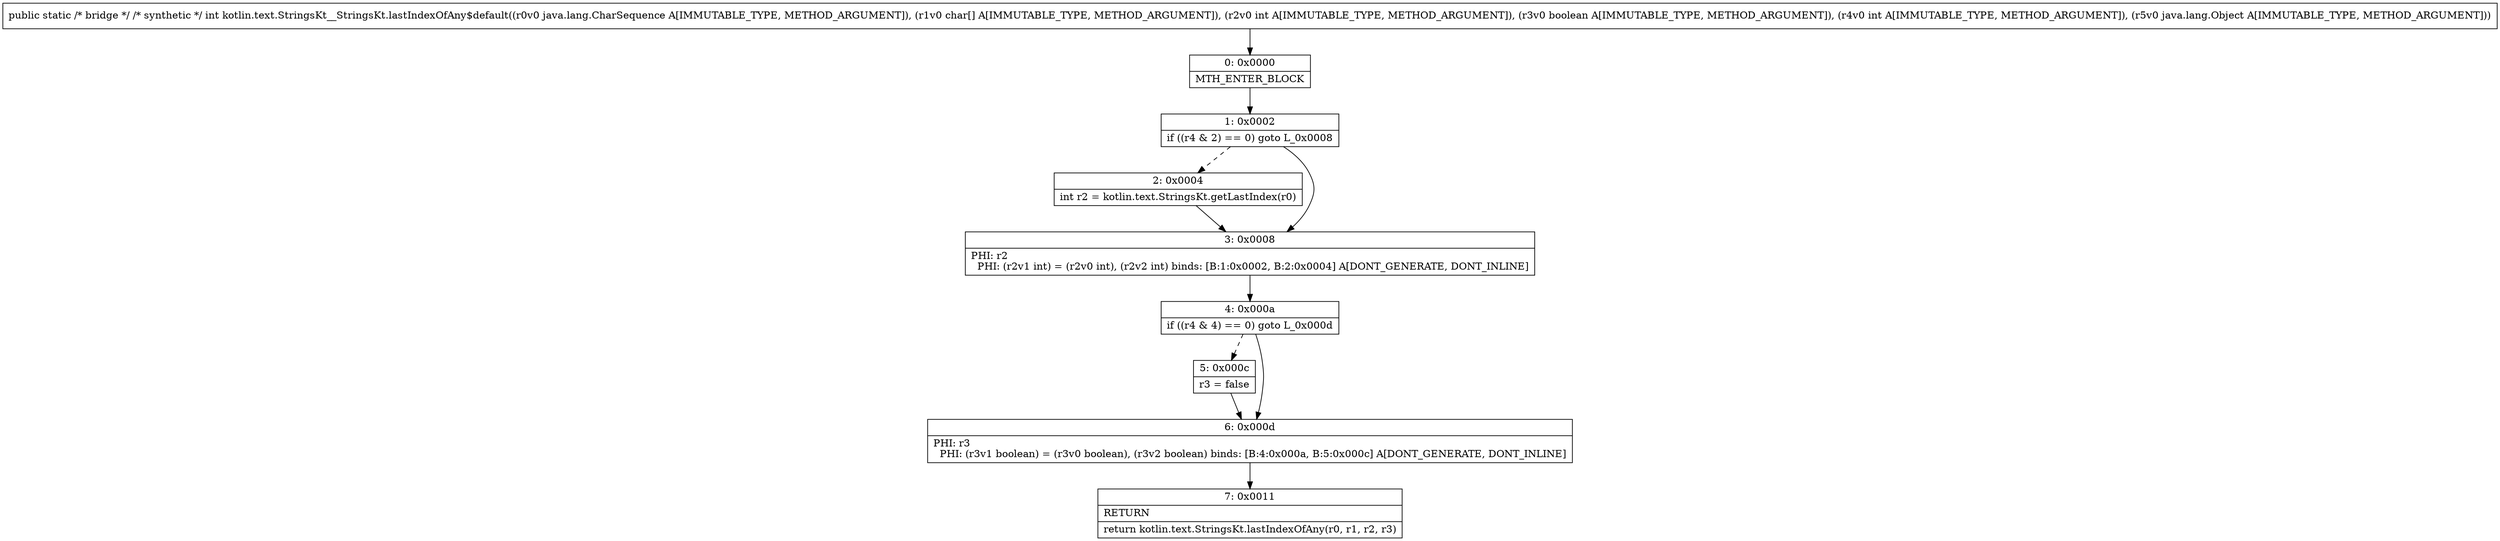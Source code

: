 digraph "CFG forkotlin.text.StringsKt__StringsKt.lastIndexOfAny$default(Ljava\/lang\/CharSequence;[CIZILjava\/lang\/Object;)I" {
Node_0 [shape=record,label="{0\:\ 0x0000|MTH_ENTER_BLOCK\l}"];
Node_1 [shape=record,label="{1\:\ 0x0002|if ((r4 & 2) == 0) goto L_0x0008\l}"];
Node_2 [shape=record,label="{2\:\ 0x0004|int r2 = kotlin.text.StringsKt.getLastIndex(r0)\l}"];
Node_3 [shape=record,label="{3\:\ 0x0008|PHI: r2 \l  PHI: (r2v1 int) = (r2v0 int), (r2v2 int) binds: [B:1:0x0002, B:2:0x0004] A[DONT_GENERATE, DONT_INLINE]\l}"];
Node_4 [shape=record,label="{4\:\ 0x000a|if ((r4 & 4) == 0) goto L_0x000d\l}"];
Node_5 [shape=record,label="{5\:\ 0x000c|r3 = false\l}"];
Node_6 [shape=record,label="{6\:\ 0x000d|PHI: r3 \l  PHI: (r3v1 boolean) = (r3v0 boolean), (r3v2 boolean) binds: [B:4:0x000a, B:5:0x000c] A[DONT_GENERATE, DONT_INLINE]\l}"];
Node_7 [shape=record,label="{7\:\ 0x0011|RETURN\l|return kotlin.text.StringsKt.lastIndexOfAny(r0, r1, r2, r3)\l}"];
MethodNode[shape=record,label="{public static \/* bridge *\/ \/* synthetic *\/ int kotlin.text.StringsKt__StringsKt.lastIndexOfAny$default((r0v0 java.lang.CharSequence A[IMMUTABLE_TYPE, METHOD_ARGUMENT]), (r1v0 char[] A[IMMUTABLE_TYPE, METHOD_ARGUMENT]), (r2v0 int A[IMMUTABLE_TYPE, METHOD_ARGUMENT]), (r3v0 boolean A[IMMUTABLE_TYPE, METHOD_ARGUMENT]), (r4v0 int A[IMMUTABLE_TYPE, METHOD_ARGUMENT]), (r5v0 java.lang.Object A[IMMUTABLE_TYPE, METHOD_ARGUMENT])) }"];
MethodNode -> Node_0;
Node_0 -> Node_1;
Node_1 -> Node_2[style=dashed];
Node_1 -> Node_3;
Node_2 -> Node_3;
Node_3 -> Node_4;
Node_4 -> Node_5[style=dashed];
Node_4 -> Node_6;
Node_5 -> Node_6;
Node_6 -> Node_7;
}

